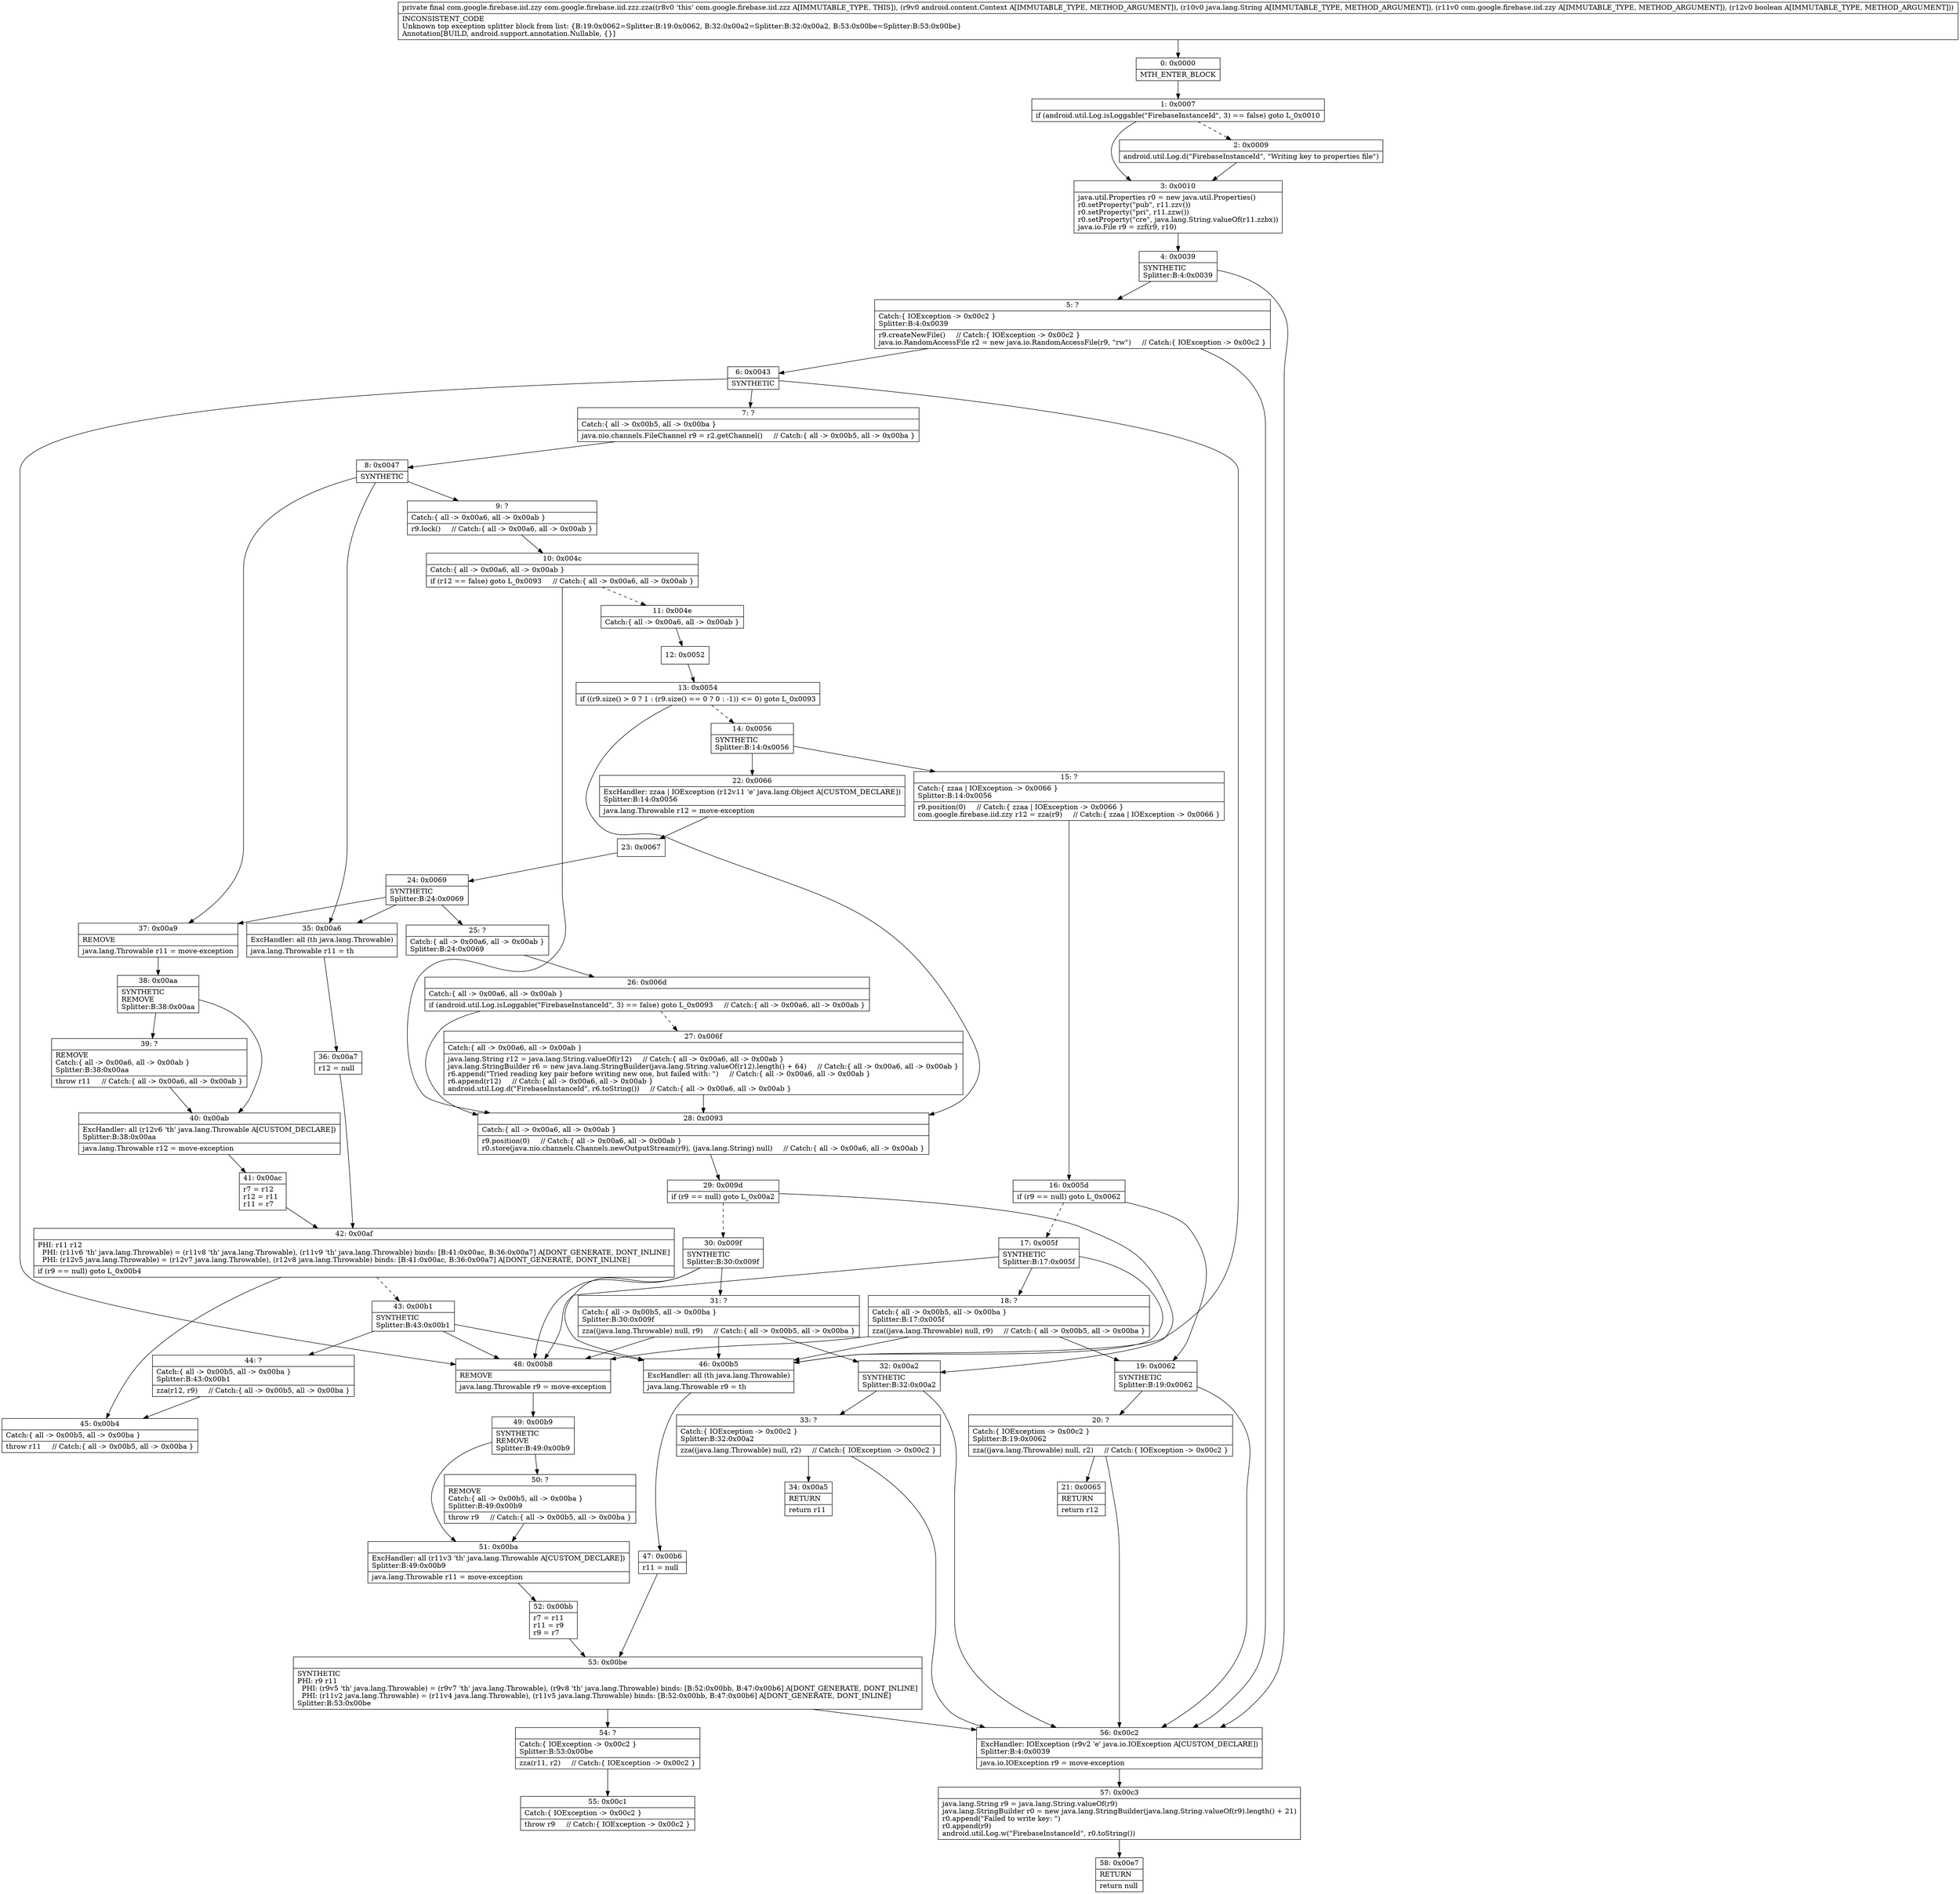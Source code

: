 digraph "CFG forcom.google.firebase.iid.zzz.zza(Landroid\/content\/Context;Ljava\/lang\/String;Lcom\/google\/firebase\/iid\/zzy;Z)Lcom\/google\/firebase\/iid\/zzy;" {
Node_0 [shape=record,label="{0\:\ 0x0000|MTH_ENTER_BLOCK\l}"];
Node_1 [shape=record,label="{1\:\ 0x0007|if (android.util.Log.isLoggable(\"FirebaseInstanceId\", 3) == false) goto L_0x0010\l}"];
Node_2 [shape=record,label="{2\:\ 0x0009|android.util.Log.d(\"FirebaseInstanceId\", \"Writing key to properties file\")\l}"];
Node_3 [shape=record,label="{3\:\ 0x0010|java.util.Properties r0 = new java.util.Properties()\lr0.setProperty(\"pub\", r11.zzv())\lr0.setProperty(\"pri\", r11.zzw())\lr0.setProperty(\"cre\", java.lang.String.valueOf(r11.zzbx))\ljava.io.File r9 = zzf(r9, r10)\l}"];
Node_4 [shape=record,label="{4\:\ 0x0039|SYNTHETIC\lSplitter:B:4:0x0039\l}"];
Node_5 [shape=record,label="{5\:\ ?|Catch:\{ IOException \-\> 0x00c2 \}\lSplitter:B:4:0x0039\l|r9.createNewFile()     \/\/ Catch:\{ IOException \-\> 0x00c2 \}\ljava.io.RandomAccessFile r2 = new java.io.RandomAccessFile(r9, \"rw\")     \/\/ Catch:\{ IOException \-\> 0x00c2 \}\l}"];
Node_6 [shape=record,label="{6\:\ 0x0043|SYNTHETIC\l}"];
Node_7 [shape=record,label="{7\:\ ?|Catch:\{ all \-\> 0x00b5, all \-\> 0x00ba \}\l|java.nio.channels.FileChannel r9 = r2.getChannel()     \/\/ Catch:\{ all \-\> 0x00b5, all \-\> 0x00ba \}\l}"];
Node_8 [shape=record,label="{8\:\ 0x0047|SYNTHETIC\l}"];
Node_9 [shape=record,label="{9\:\ ?|Catch:\{ all \-\> 0x00a6, all \-\> 0x00ab \}\l|r9.lock()     \/\/ Catch:\{ all \-\> 0x00a6, all \-\> 0x00ab \}\l}"];
Node_10 [shape=record,label="{10\:\ 0x004c|Catch:\{ all \-\> 0x00a6, all \-\> 0x00ab \}\l|if (r12 == false) goto L_0x0093     \/\/ Catch:\{ all \-\> 0x00a6, all \-\> 0x00ab \}\l}"];
Node_11 [shape=record,label="{11\:\ 0x004e|Catch:\{ all \-\> 0x00a6, all \-\> 0x00ab \}\l}"];
Node_12 [shape=record,label="{12\:\ 0x0052}"];
Node_13 [shape=record,label="{13\:\ 0x0054|if ((r9.size() \> 0 ? 1 : (r9.size() == 0 ? 0 : \-1)) \<= 0) goto L_0x0093\l}"];
Node_14 [shape=record,label="{14\:\ 0x0056|SYNTHETIC\lSplitter:B:14:0x0056\l}"];
Node_15 [shape=record,label="{15\:\ ?|Catch:\{ zzaa \| IOException \-\> 0x0066 \}\lSplitter:B:14:0x0056\l|r9.position(0)     \/\/ Catch:\{ zzaa \| IOException \-\> 0x0066 \}\lcom.google.firebase.iid.zzy r12 = zza(r9)     \/\/ Catch:\{ zzaa \| IOException \-\> 0x0066 \}\l}"];
Node_16 [shape=record,label="{16\:\ 0x005d|if (r9 == null) goto L_0x0062\l}"];
Node_17 [shape=record,label="{17\:\ 0x005f|SYNTHETIC\lSplitter:B:17:0x005f\l}"];
Node_18 [shape=record,label="{18\:\ ?|Catch:\{ all \-\> 0x00b5, all \-\> 0x00ba \}\lSplitter:B:17:0x005f\l|zza((java.lang.Throwable) null, r9)     \/\/ Catch:\{ all \-\> 0x00b5, all \-\> 0x00ba \}\l}"];
Node_19 [shape=record,label="{19\:\ 0x0062|SYNTHETIC\lSplitter:B:19:0x0062\l}"];
Node_20 [shape=record,label="{20\:\ ?|Catch:\{ IOException \-\> 0x00c2 \}\lSplitter:B:19:0x0062\l|zza((java.lang.Throwable) null, r2)     \/\/ Catch:\{ IOException \-\> 0x00c2 \}\l}"];
Node_21 [shape=record,label="{21\:\ 0x0065|RETURN\l|return r12\l}"];
Node_22 [shape=record,label="{22\:\ 0x0066|ExcHandler: zzaa \| IOException (r12v11 'e' java.lang.Object A[CUSTOM_DECLARE])\lSplitter:B:14:0x0056\l|java.lang.Throwable r12 = move\-exception\l}"];
Node_23 [shape=record,label="{23\:\ 0x0067}"];
Node_24 [shape=record,label="{24\:\ 0x0069|SYNTHETIC\lSplitter:B:24:0x0069\l}"];
Node_25 [shape=record,label="{25\:\ ?|Catch:\{ all \-\> 0x00a6, all \-\> 0x00ab \}\lSplitter:B:24:0x0069\l}"];
Node_26 [shape=record,label="{26\:\ 0x006d|Catch:\{ all \-\> 0x00a6, all \-\> 0x00ab \}\l|if (android.util.Log.isLoggable(\"FirebaseInstanceId\", 3) == false) goto L_0x0093     \/\/ Catch:\{ all \-\> 0x00a6, all \-\> 0x00ab \}\l}"];
Node_27 [shape=record,label="{27\:\ 0x006f|Catch:\{ all \-\> 0x00a6, all \-\> 0x00ab \}\l|java.lang.String r12 = java.lang.String.valueOf(r12)     \/\/ Catch:\{ all \-\> 0x00a6, all \-\> 0x00ab \}\ljava.lang.StringBuilder r6 = new java.lang.StringBuilder(java.lang.String.valueOf(r12).length() + 64)     \/\/ Catch:\{ all \-\> 0x00a6, all \-\> 0x00ab \}\lr6.append(\"Tried reading key pair before writing new one, but failed with: \")     \/\/ Catch:\{ all \-\> 0x00a6, all \-\> 0x00ab \}\lr6.append(r12)     \/\/ Catch:\{ all \-\> 0x00a6, all \-\> 0x00ab \}\landroid.util.Log.d(\"FirebaseInstanceId\", r6.toString())     \/\/ Catch:\{ all \-\> 0x00a6, all \-\> 0x00ab \}\l}"];
Node_28 [shape=record,label="{28\:\ 0x0093|Catch:\{ all \-\> 0x00a6, all \-\> 0x00ab \}\l|r9.position(0)     \/\/ Catch:\{ all \-\> 0x00a6, all \-\> 0x00ab \}\lr0.store(java.nio.channels.Channels.newOutputStream(r9), (java.lang.String) null)     \/\/ Catch:\{ all \-\> 0x00a6, all \-\> 0x00ab \}\l}"];
Node_29 [shape=record,label="{29\:\ 0x009d|if (r9 == null) goto L_0x00a2\l}"];
Node_30 [shape=record,label="{30\:\ 0x009f|SYNTHETIC\lSplitter:B:30:0x009f\l}"];
Node_31 [shape=record,label="{31\:\ ?|Catch:\{ all \-\> 0x00b5, all \-\> 0x00ba \}\lSplitter:B:30:0x009f\l|zza((java.lang.Throwable) null, r9)     \/\/ Catch:\{ all \-\> 0x00b5, all \-\> 0x00ba \}\l}"];
Node_32 [shape=record,label="{32\:\ 0x00a2|SYNTHETIC\lSplitter:B:32:0x00a2\l}"];
Node_33 [shape=record,label="{33\:\ ?|Catch:\{ IOException \-\> 0x00c2 \}\lSplitter:B:32:0x00a2\l|zza((java.lang.Throwable) null, r2)     \/\/ Catch:\{ IOException \-\> 0x00c2 \}\l}"];
Node_34 [shape=record,label="{34\:\ 0x00a5|RETURN\l|return r11\l}"];
Node_35 [shape=record,label="{35\:\ 0x00a6|ExcHandler: all (th java.lang.Throwable)\l|java.lang.Throwable r11 = th\l}"];
Node_36 [shape=record,label="{36\:\ 0x00a7|r12 = null\l}"];
Node_37 [shape=record,label="{37\:\ 0x00a9|REMOVE\l|java.lang.Throwable r11 = move\-exception\l}"];
Node_38 [shape=record,label="{38\:\ 0x00aa|SYNTHETIC\lREMOVE\lSplitter:B:38:0x00aa\l}"];
Node_39 [shape=record,label="{39\:\ ?|REMOVE\lCatch:\{ all \-\> 0x00a6, all \-\> 0x00ab \}\lSplitter:B:38:0x00aa\l|throw r11     \/\/ Catch:\{ all \-\> 0x00a6, all \-\> 0x00ab \}\l}"];
Node_40 [shape=record,label="{40\:\ 0x00ab|ExcHandler: all (r12v6 'th' java.lang.Throwable A[CUSTOM_DECLARE])\lSplitter:B:38:0x00aa\l|java.lang.Throwable r12 = move\-exception\l}"];
Node_41 [shape=record,label="{41\:\ 0x00ac|r7 = r12\lr12 = r11\lr11 = r7\l}"];
Node_42 [shape=record,label="{42\:\ 0x00af|PHI: r11 r12 \l  PHI: (r11v6 'th' java.lang.Throwable) = (r11v8 'th' java.lang.Throwable), (r11v9 'th' java.lang.Throwable) binds: [B:41:0x00ac, B:36:0x00a7] A[DONT_GENERATE, DONT_INLINE]\l  PHI: (r12v5 java.lang.Throwable) = (r12v7 java.lang.Throwable), (r12v8 java.lang.Throwable) binds: [B:41:0x00ac, B:36:0x00a7] A[DONT_GENERATE, DONT_INLINE]\l|if (r9 == null) goto L_0x00b4\l}"];
Node_43 [shape=record,label="{43\:\ 0x00b1|SYNTHETIC\lSplitter:B:43:0x00b1\l}"];
Node_44 [shape=record,label="{44\:\ ?|Catch:\{ all \-\> 0x00b5, all \-\> 0x00ba \}\lSplitter:B:43:0x00b1\l|zza(r12, r9)     \/\/ Catch:\{ all \-\> 0x00b5, all \-\> 0x00ba \}\l}"];
Node_45 [shape=record,label="{45\:\ 0x00b4|Catch:\{ all \-\> 0x00b5, all \-\> 0x00ba \}\l|throw r11     \/\/ Catch:\{ all \-\> 0x00b5, all \-\> 0x00ba \}\l}"];
Node_46 [shape=record,label="{46\:\ 0x00b5|ExcHandler: all (th java.lang.Throwable)\l|java.lang.Throwable r9 = th\l}"];
Node_47 [shape=record,label="{47\:\ 0x00b6|r11 = null\l}"];
Node_48 [shape=record,label="{48\:\ 0x00b8|REMOVE\l|java.lang.Throwable r9 = move\-exception\l}"];
Node_49 [shape=record,label="{49\:\ 0x00b9|SYNTHETIC\lREMOVE\lSplitter:B:49:0x00b9\l}"];
Node_50 [shape=record,label="{50\:\ ?|REMOVE\lCatch:\{ all \-\> 0x00b5, all \-\> 0x00ba \}\lSplitter:B:49:0x00b9\l|throw r9     \/\/ Catch:\{ all \-\> 0x00b5, all \-\> 0x00ba \}\l}"];
Node_51 [shape=record,label="{51\:\ 0x00ba|ExcHandler: all (r11v3 'th' java.lang.Throwable A[CUSTOM_DECLARE])\lSplitter:B:49:0x00b9\l|java.lang.Throwable r11 = move\-exception\l}"];
Node_52 [shape=record,label="{52\:\ 0x00bb|r7 = r11\lr11 = r9\lr9 = r7\l}"];
Node_53 [shape=record,label="{53\:\ 0x00be|SYNTHETIC\lPHI: r9 r11 \l  PHI: (r9v5 'th' java.lang.Throwable) = (r9v7 'th' java.lang.Throwable), (r9v8 'th' java.lang.Throwable) binds: [B:52:0x00bb, B:47:0x00b6] A[DONT_GENERATE, DONT_INLINE]\l  PHI: (r11v2 java.lang.Throwable) = (r11v4 java.lang.Throwable), (r11v5 java.lang.Throwable) binds: [B:52:0x00bb, B:47:0x00b6] A[DONT_GENERATE, DONT_INLINE]\lSplitter:B:53:0x00be\l}"];
Node_54 [shape=record,label="{54\:\ ?|Catch:\{ IOException \-\> 0x00c2 \}\lSplitter:B:53:0x00be\l|zza(r11, r2)     \/\/ Catch:\{ IOException \-\> 0x00c2 \}\l}"];
Node_55 [shape=record,label="{55\:\ 0x00c1|Catch:\{ IOException \-\> 0x00c2 \}\l|throw r9     \/\/ Catch:\{ IOException \-\> 0x00c2 \}\l}"];
Node_56 [shape=record,label="{56\:\ 0x00c2|ExcHandler: IOException (r9v2 'e' java.io.IOException A[CUSTOM_DECLARE])\lSplitter:B:4:0x0039\l|java.io.IOException r9 = move\-exception\l}"];
Node_57 [shape=record,label="{57\:\ 0x00c3|java.lang.String r9 = java.lang.String.valueOf(r9)\ljava.lang.StringBuilder r0 = new java.lang.StringBuilder(java.lang.String.valueOf(r9).length() + 21)\lr0.append(\"Failed to write key: \")\lr0.append(r9)\landroid.util.Log.w(\"FirebaseInstanceId\", r0.toString())\l}"];
Node_58 [shape=record,label="{58\:\ 0x00e7|RETURN\l|return null\l}"];
MethodNode[shape=record,label="{private final com.google.firebase.iid.zzy com.google.firebase.iid.zzz.zza((r8v0 'this' com.google.firebase.iid.zzz A[IMMUTABLE_TYPE, THIS]), (r9v0 android.content.Context A[IMMUTABLE_TYPE, METHOD_ARGUMENT]), (r10v0 java.lang.String A[IMMUTABLE_TYPE, METHOD_ARGUMENT]), (r11v0 com.google.firebase.iid.zzy A[IMMUTABLE_TYPE, METHOD_ARGUMENT]), (r12v0 boolean A[IMMUTABLE_TYPE, METHOD_ARGUMENT]))  | INCONSISTENT_CODE\lUnknown top exception splitter block from list: \{B:19:0x0062=Splitter:B:19:0x0062, B:32:0x00a2=Splitter:B:32:0x00a2, B:53:0x00be=Splitter:B:53:0x00be\}\lAnnotation[BUILD, android.support.annotation.Nullable, \{\}]\l}"];
MethodNode -> Node_0;
Node_0 -> Node_1;
Node_1 -> Node_2[style=dashed];
Node_1 -> Node_3;
Node_2 -> Node_3;
Node_3 -> Node_4;
Node_4 -> Node_5;
Node_4 -> Node_56;
Node_5 -> Node_6;
Node_5 -> Node_56;
Node_6 -> Node_7;
Node_6 -> Node_48;
Node_6 -> Node_46;
Node_7 -> Node_8;
Node_8 -> Node_9;
Node_8 -> Node_37;
Node_8 -> Node_35;
Node_9 -> Node_10;
Node_10 -> Node_11[style=dashed];
Node_10 -> Node_28;
Node_11 -> Node_12;
Node_12 -> Node_13;
Node_13 -> Node_14[style=dashed];
Node_13 -> Node_28;
Node_14 -> Node_15;
Node_14 -> Node_22;
Node_15 -> Node_16;
Node_16 -> Node_17[style=dashed];
Node_16 -> Node_19;
Node_17 -> Node_18;
Node_17 -> Node_48;
Node_17 -> Node_46;
Node_18 -> Node_19;
Node_18 -> Node_48;
Node_18 -> Node_46;
Node_19 -> Node_20;
Node_19 -> Node_56;
Node_20 -> Node_21;
Node_20 -> Node_56;
Node_22 -> Node_23;
Node_23 -> Node_24;
Node_24 -> Node_25;
Node_24 -> Node_37;
Node_24 -> Node_35;
Node_25 -> Node_26;
Node_26 -> Node_27[style=dashed];
Node_26 -> Node_28;
Node_27 -> Node_28;
Node_28 -> Node_29;
Node_29 -> Node_30[style=dashed];
Node_29 -> Node_32;
Node_30 -> Node_31;
Node_30 -> Node_48;
Node_30 -> Node_46;
Node_31 -> Node_32;
Node_31 -> Node_48;
Node_31 -> Node_46;
Node_32 -> Node_33;
Node_32 -> Node_56;
Node_33 -> Node_34;
Node_33 -> Node_56;
Node_35 -> Node_36;
Node_36 -> Node_42;
Node_37 -> Node_38;
Node_38 -> Node_39;
Node_38 -> Node_40;
Node_39 -> Node_40;
Node_40 -> Node_41;
Node_41 -> Node_42;
Node_42 -> Node_43[style=dashed];
Node_42 -> Node_45;
Node_43 -> Node_44;
Node_43 -> Node_48;
Node_43 -> Node_46;
Node_44 -> Node_45;
Node_46 -> Node_47;
Node_47 -> Node_53;
Node_48 -> Node_49;
Node_49 -> Node_50;
Node_49 -> Node_51;
Node_50 -> Node_51;
Node_51 -> Node_52;
Node_52 -> Node_53;
Node_53 -> Node_54;
Node_53 -> Node_56;
Node_54 -> Node_55;
Node_56 -> Node_57;
Node_57 -> Node_58;
}

